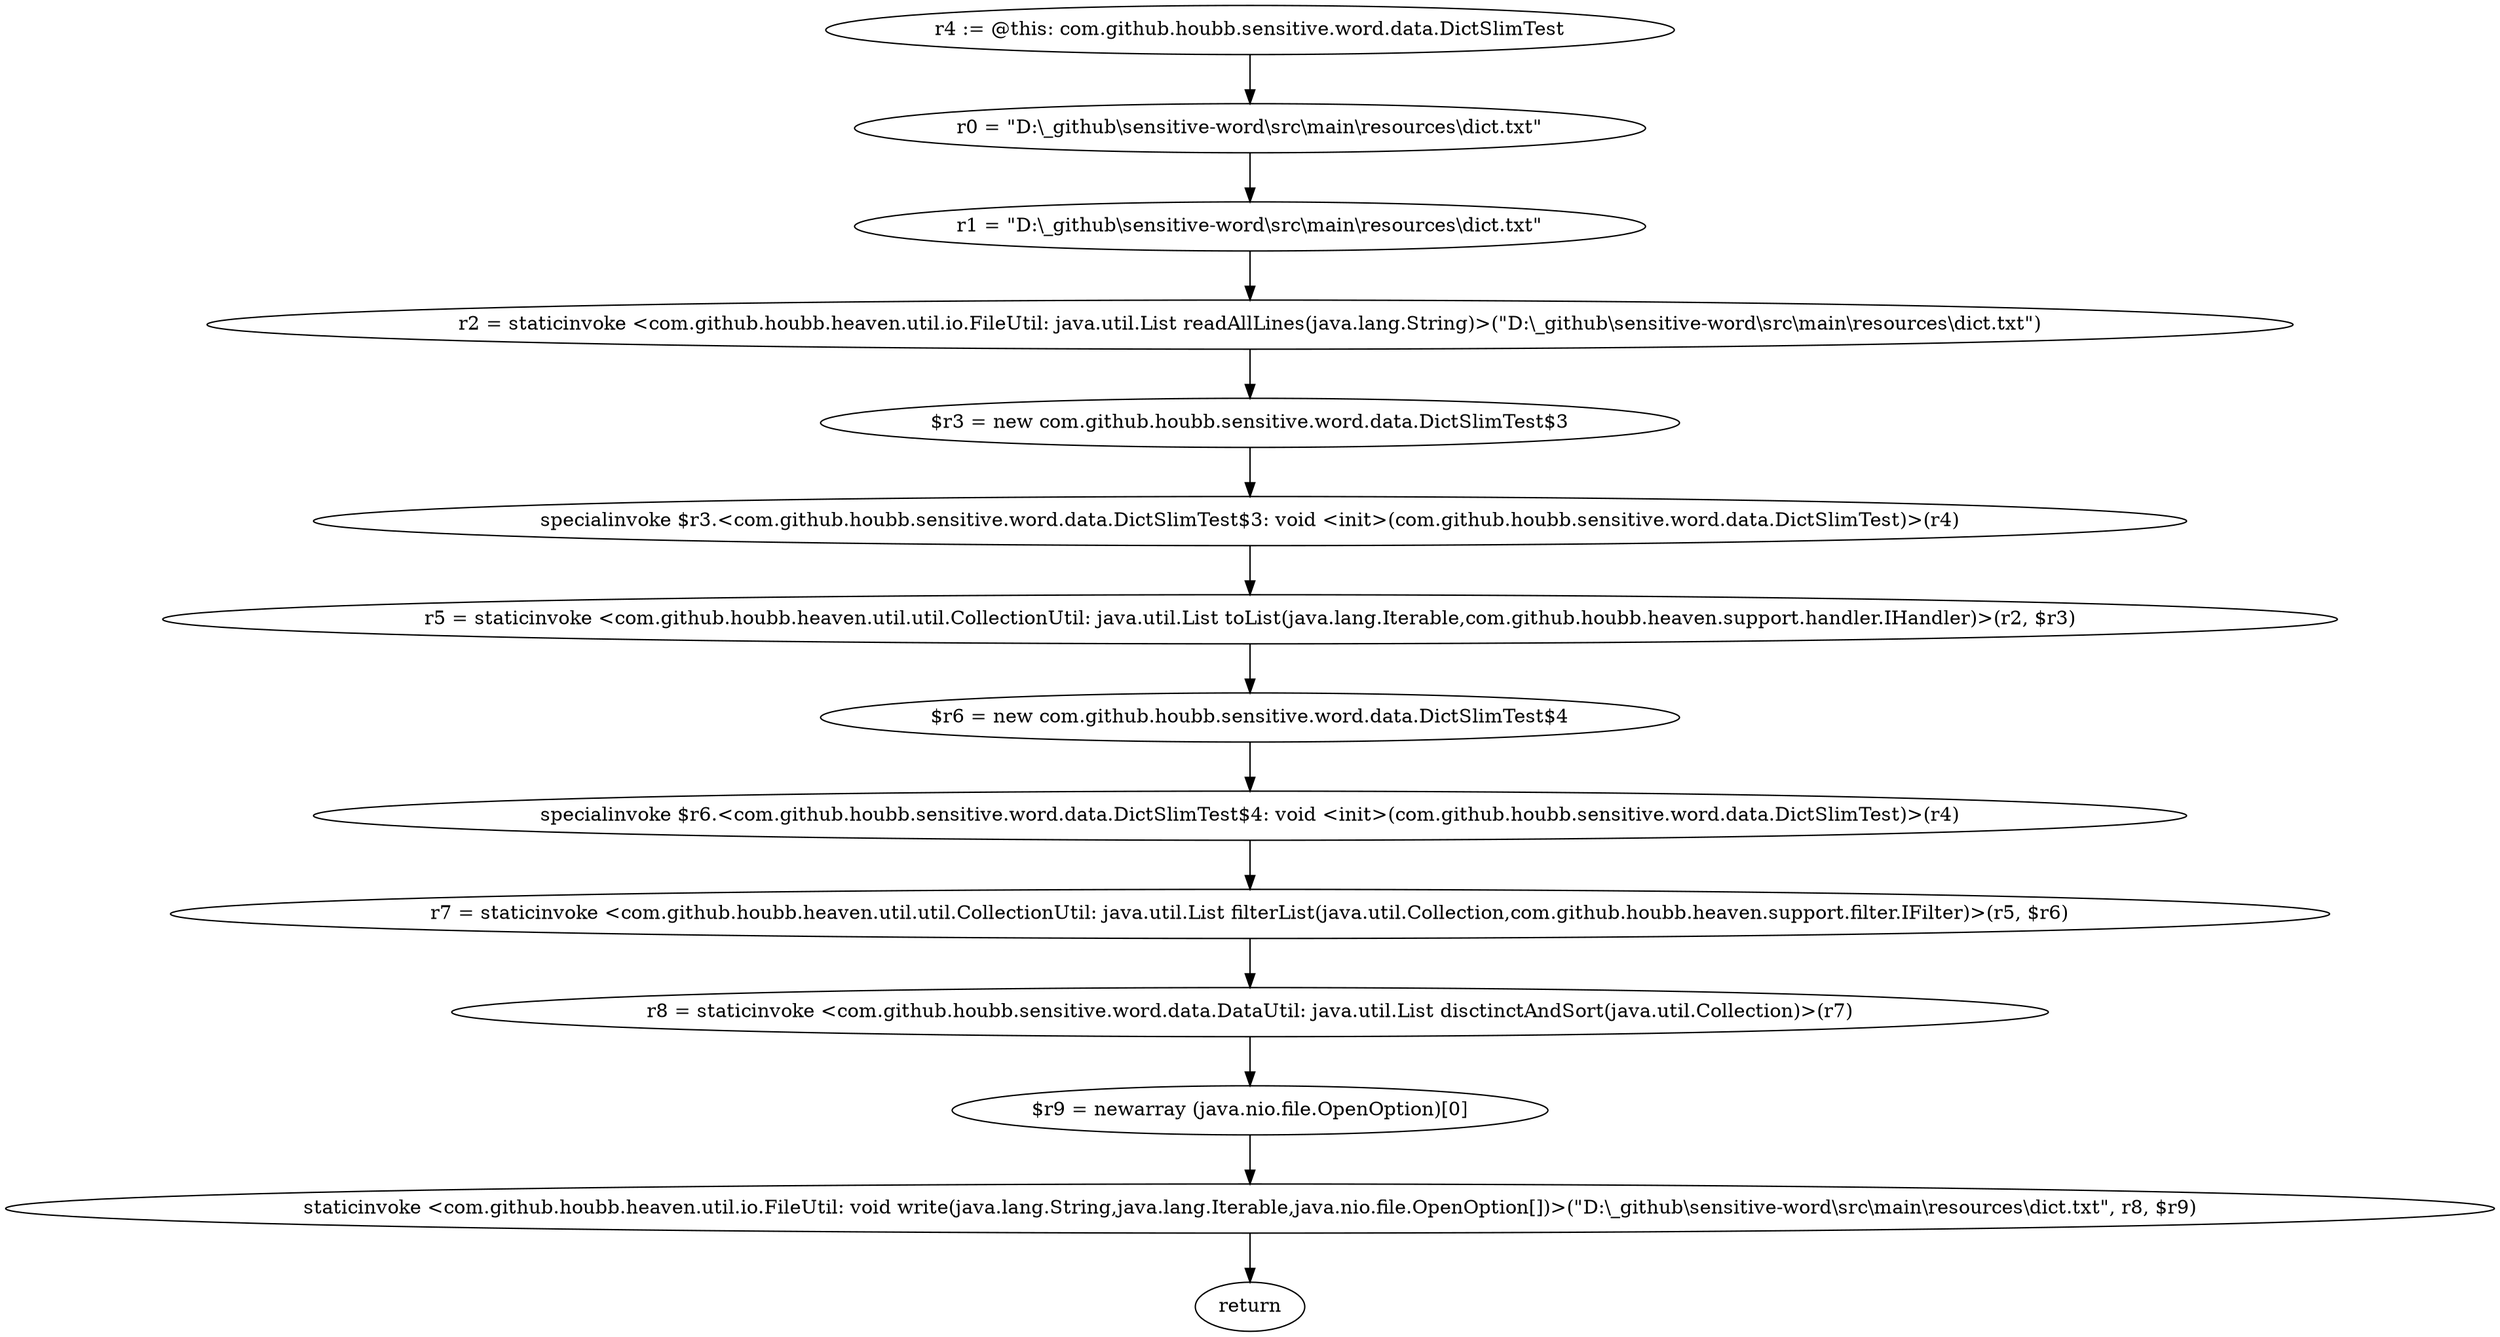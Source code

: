 digraph "unitGraph" {
    "r4 := @this: com.github.houbb.sensitive.word.data.DictSlimTest"
    "r0 = \"D:\\_github\\sensitive-word\\src\\main\\resources\\dict.txt\""
    "r1 = \"D:\\_github\\sensitive-word\\src\\main\\resources\\dict.txt\""
    "r2 = staticinvoke <com.github.houbb.heaven.util.io.FileUtil: java.util.List readAllLines(java.lang.String)>(\"D:\\_github\\sensitive-word\\src\\main\\resources\\dict.txt\")"
    "$r3 = new com.github.houbb.sensitive.word.data.DictSlimTest$3"
    "specialinvoke $r3.<com.github.houbb.sensitive.word.data.DictSlimTest$3: void <init>(com.github.houbb.sensitive.word.data.DictSlimTest)>(r4)"
    "r5 = staticinvoke <com.github.houbb.heaven.util.util.CollectionUtil: java.util.List toList(java.lang.Iterable,com.github.houbb.heaven.support.handler.IHandler)>(r2, $r3)"
    "$r6 = new com.github.houbb.sensitive.word.data.DictSlimTest$4"
    "specialinvoke $r6.<com.github.houbb.sensitive.word.data.DictSlimTest$4: void <init>(com.github.houbb.sensitive.word.data.DictSlimTest)>(r4)"
    "r7 = staticinvoke <com.github.houbb.heaven.util.util.CollectionUtil: java.util.List filterList(java.util.Collection,com.github.houbb.heaven.support.filter.IFilter)>(r5, $r6)"
    "r8 = staticinvoke <com.github.houbb.sensitive.word.data.DataUtil: java.util.List disctinctAndSort(java.util.Collection)>(r7)"
    "$r9 = newarray (java.nio.file.OpenOption)[0]"
    "staticinvoke <com.github.houbb.heaven.util.io.FileUtil: void write(java.lang.String,java.lang.Iterable,java.nio.file.OpenOption[])>(\"D:\\_github\\sensitive-word\\src\\main\\resources\\dict.txt\", r8, $r9)"
    "return"
    "r4 := @this: com.github.houbb.sensitive.word.data.DictSlimTest"->"r0 = \"D:\\_github\\sensitive-word\\src\\main\\resources\\dict.txt\"";
    "r0 = \"D:\\_github\\sensitive-word\\src\\main\\resources\\dict.txt\""->"r1 = \"D:\\_github\\sensitive-word\\src\\main\\resources\\dict.txt\"";
    "r1 = \"D:\\_github\\sensitive-word\\src\\main\\resources\\dict.txt\""->"r2 = staticinvoke <com.github.houbb.heaven.util.io.FileUtil: java.util.List readAllLines(java.lang.String)>(\"D:\\_github\\sensitive-word\\src\\main\\resources\\dict.txt\")";
    "r2 = staticinvoke <com.github.houbb.heaven.util.io.FileUtil: java.util.List readAllLines(java.lang.String)>(\"D:\\_github\\sensitive-word\\src\\main\\resources\\dict.txt\")"->"$r3 = new com.github.houbb.sensitive.word.data.DictSlimTest$3";
    "$r3 = new com.github.houbb.sensitive.word.data.DictSlimTest$3"->"specialinvoke $r3.<com.github.houbb.sensitive.word.data.DictSlimTest$3: void <init>(com.github.houbb.sensitive.word.data.DictSlimTest)>(r4)";
    "specialinvoke $r3.<com.github.houbb.sensitive.word.data.DictSlimTest$3: void <init>(com.github.houbb.sensitive.word.data.DictSlimTest)>(r4)"->"r5 = staticinvoke <com.github.houbb.heaven.util.util.CollectionUtil: java.util.List toList(java.lang.Iterable,com.github.houbb.heaven.support.handler.IHandler)>(r2, $r3)";
    "r5 = staticinvoke <com.github.houbb.heaven.util.util.CollectionUtil: java.util.List toList(java.lang.Iterable,com.github.houbb.heaven.support.handler.IHandler)>(r2, $r3)"->"$r6 = new com.github.houbb.sensitive.word.data.DictSlimTest$4";
    "$r6 = new com.github.houbb.sensitive.word.data.DictSlimTest$4"->"specialinvoke $r6.<com.github.houbb.sensitive.word.data.DictSlimTest$4: void <init>(com.github.houbb.sensitive.word.data.DictSlimTest)>(r4)";
    "specialinvoke $r6.<com.github.houbb.sensitive.word.data.DictSlimTest$4: void <init>(com.github.houbb.sensitive.word.data.DictSlimTest)>(r4)"->"r7 = staticinvoke <com.github.houbb.heaven.util.util.CollectionUtil: java.util.List filterList(java.util.Collection,com.github.houbb.heaven.support.filter.IFilter)>(r5, $r6)";
    "r7 = staticinvoke <com.github.houbb.heaven.util.util.CollectionUtil: java.util.List filterList(java.util.Collection,com.github.houbb.heaven.support.filter.IFilter)>(r5, $r6)"->"r8 = staticinvoke <com.github.houbb.sensitive.word.data.DataUtil: java.util.List disctinctAndSort(java.util.Collection)>(r7)";
    "r8 = staticinvoke <com.github.houbb.sensitive.word.data.DataUtil: java.util.List disctinctAndSort(java.util.Collection)>(r7)"->"$r9 = newarray (java.nio.file.OpenOption)[0]";
    "$r9 = newarray (java.nio.file.OpenOption)[0]"->"staticinvoke <com.github.houbb.heaven.util.io.FileUtil: void write(java.lang.String,java.lang.Iterable,java.nio.file.OpenOption[])>(\"D:\\_github\\sensitive-word\\src\\main\\resources\\dict.txt\", r8, $r9)";
    "staticinvoke <com.github.houbb.heaven.util.io.FileUtil: void write(java.lang.String,java.lang.Iterable,java.nio.file.OpenOption[])>(\"D:\\_github\\sensitive-word\\src\\main\\resources\\dict.txt\", r8, $r9)"->"return";
}
